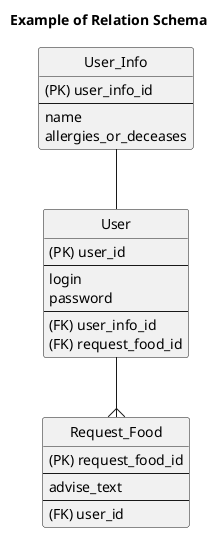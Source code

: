 @startuml
title Example of Relation Schema

hide circle

entity "User" as us {
    (PK) user_id
    --
    login
    password
    --
    (FK) user_info_id
    (FK) request_food_id
}

entity "Request_Food" as rf {
    (PK) request_food_id
    --
    advise_text
    --
    (FK) user_id
}

entity "User_Info" as ui {
    (PK) user_info_id
    --
    name
    allergies_or_deceases
}


us --{ rf
ui -- us

@enduml
